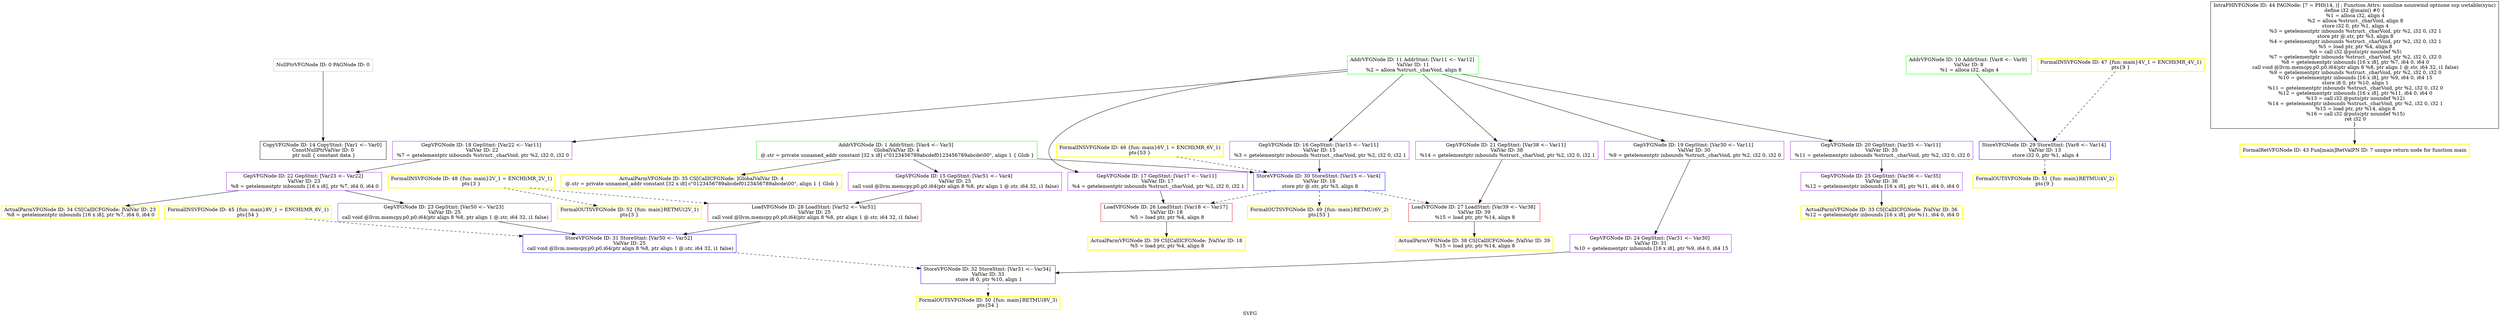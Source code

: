 digraph "SVFG" {
	label="SVFG";

	Node0x6000039cc120 [shape=record,color=grey,label="{NullPtrVFGNode ID: 0 PAGNode ID: 0\n}"];
	Node0x6000039cc120 -> Node0x6000039cc870[style=solid];
	Node0x6000039cc090 [shape=record,color=green,label="{AddrVFGNode ID: 1 AddrStmt: [Var4 \<-- Var3]  \nGlobalValVar ID: 4\n @.str = private unnamed_addr constant [32 x i8] c\"0123456789abcdef0123456789abcde\\00\", align 1 \{ Glob  \}}"];
	Node0x6000039cc090 -> Node0x6000039cc900[style=solid];
	Node0x6000039cc090 -> Node0x6000039cd170[style=solid];
	Node0x6000039cc090 -> Node0x6000039cd440[style=solid];
	Node0x6000039cc5a0 [shape=record,color=green,label="{AddrVFGNode ID: 10 AddrStmt: [Var8 \<-- Var9]  \nValVar ID: 8\n   %1 = alloca i32, align 4 }"];
	Node0x6000039cc5a0 -> Node0x6000039cd0e0[style=solid];
	Node0x6000039cc6c0 [shape=record,color=green,label="{AddrVFGNode ID: 11 AddrStmt: [Var11 \<-- Var12]  \nValVar ID: 11\n   %2 = alloca %struct._charVoid, align 8 }"];
	Node0x6000039cc6c0 -> Node0x6000039cc990[style=solid];
	Node0x6000039cc6c0 -> Node0x6000039cca20[style=solid];
	Node0x6000039cc6c0 -> Node0x6000039ccab0[style=solid];
	Node0x6000039cc6c0 -> Node0x6000039ccb40[style=solid];
	Node0x6000039cc6c0 -> Node0x6000039ccbd0[style=solid];
	Node0x6000039cc6c0 -> Node0x6000039ccc60[style=solid];
	Node0x6000039cc870 [shape=record,color=black,label="{CopyVFGNode ID: 14 CopyStmt: [Var1 \<-- Var0]  \nConstNullPtrValVar ID: 0\n ptr null \{ constant data \}}"];
	Node0x6000039cc900 [shape=record,color=purple,label="{GepVFGNode ID: 15 GepStmt: [Var51 \<-- Var4]  \nValVar ID: 25\n   call void @llvm.memcpy.p0.p0.i64(ptr align 8 %8, ptr align 1 @.str, i64 32, i1 false) }"];
	Node0x6000039cc900 -> Node0x6000039cd050[style=solid];
	Node0x6000039cc990 [shape=record,color=purple,label="{GepVFGNode ID: 16 GepStmt: [Var15 \<-- Var11]  \nValVar ID: 15\n   %3 = getelementptr inbounds %struct._charVoid, ptr %2, i32 0, i32 1 }"];
	Node0x6000039cc990 -> Node0x6000039cd170[style=solid];
	Node0x6000039cca20 [shape=record,color=purple,label="{GepVFGNode ID: 17 GepStmt: [Var17 \<-- Var11]  \nValVar ID: 17\n   %4 = getelementptr inbounds %struct._charVoid, ptr %2, i32 0, i32 1 }"];
	Node0x6000039cca20 -> Node0x6000039ccf30[style=solid];
	Node0x6000039ccab0 [shape=record,color=purple,label="{GepVFGNode ID: 18 GepStmt: [Var22 \<-- Var11]  \nValVar ID: 22\n   %7 = getelementptr inbounds %struct._charVoid, ptr %2, i32 0, i32 0 }"];
	Node0x6000039ccab0 -> Node0x6000039cccf0[style=solid];
	Node0x6000039ccb40 [shape=record,color=purple,label="{GepVFGNode ID: 19 GepStmt: [Var30 \<-- Var11]  \nValVar ID: 30\n   %9 = getelementptr inbounds %struct._charVoid, ptr %2, i32 0, i32 0 }"];
	Node0x6000039ccb40 -> Node0x6000039cce10[style=solid];
	Node0x6000039ccbd0 [shape=record,color=purple,label="{GepVFGNode ID: 20 GepStmt: [Var35 \<-- Var11]  \nValVar ID: 35\n   %11 = getelementptr inbounds %struct._charVoid, ptr %2, i32 0, i32 0 }"];
	Node0x6000039ccbd0 -> Node0x6000039ccea0[style=solid];
	Node0x6000039ccc60 [shape=record,color=purple,label="{GepVFGNode ID: 21 GepStmt: [Var38 \<-- Var11]  \nValVar ID: 38\n   %14 = getelementptr inbounds %struct._charVoid, ptr %2, i32 0, i32 1 }"];
	Node0x6000039ccc60 -> Node0x6000039ccfc0[style=solid];
	Node0x6000039cccf0 [shape=record,color=purple,label="{GepVFGNode ID: 22 GepStmt: [Var23 \<-- Var22]  \nValVar ID: 23\n   %8 = getelementptr inbounds [16 x i8], ptr %7, i64 0, i64 0 }"];
	Node0x6000039cccf0 -> Node0x6000039ccd80[style=solid];
	Node0x6000039cccf0 -> Node0x6000039cd3b0[style=solid];
	Node0x6000039ccd80 [shape=record,color=purple,label="{GepVFGNode ID: 23 GepStmt: [Var50 \<-- Var23]  \nValVar ID: 25\n   call void @llvm.memcpy.p0.p0.i64(ptr align 8 %8, ptr align 1 @.str, i64 32, i1 false) }"];
	Node0x6000039ccd80 -> Node0x6000039cd200[style=solid];
	Node0x6000039cce10 [shape=record,color=purple,label="{GepVFGNode ID: 24 GepStmt: [Var31 \<-- Var30]  \nValVar ID: 31\n   %10 = getelementptr inbounds [16 x i8], ptr %9, i64 0, i64 15 }"];
	Node0x6000039cce10 -> Node0x6000039cd290[style=solid];
	Node0x6000039ccea0 [shape=record,color=purple,label="{GepVFGNode ID: 25 GepStmt: [Var36 \<-- Var35]  \nValVar ID: 36\n   %12 = getelementptr inbounds [16 x i8], ptr %11, i64 0, i64 0 }"];
	Node0x6000039ccea0 -> Node0x6000039cd320[style=solid];
	Node0x6000039ccf30 [shape=record,color=red,label="{LoadVFGNode ID: 26 LoadStmt: [Var18 \<-- Var17]  \nValVar ID: 18\n   %5 = load ptr, ptr %4, align 8 }"];
	Node0x6000039ccf30 -> Node0x6000039cd680[style=solid];
	Node0x6000039ccfc0 [shape=record,color=red,label="{LoadVFGNode ID: 27 LoadStmt: [Var39 \<-- Var38]  \nValVar ID: 39\n   %15 = load ptr, ptr %14, align 8 }"];
	Node0x6000039ccfc0 -> Node0x6000039cd5f0[style=solid];
	Node0x6000039cd050 [shape=record,color=red,label="{LoadVFGNode ID: 28 LoadStmt: [Var52 \<-- Var51]  \nValVar ID: 25\n   call void @llvm.memcpy.p0.p0.i64(ptr align 8 %8, ptr align 1 @.str, i64 32, i1 false) }"];
	Node0x6000039cd050 -> Node0x6000039cd200[style=solid];
	Node0x6000039cd0e0 [shape=record,color=blue,label="{StoreVFGNode ID: 29 StoreStmt: [Var8 \<-- Var14]  \nValVar ID: 13\n   store i32 0, ptr %1, align 4 }"];
	Node0x6000039cd0e0 -> Node0x600003ccc420[style=dashed];
	Node0x6000039cd170 [shape=record,color=blue,label="{StoreVFGNode ID: 30 StoreStmt: [Var15 \<-- Var4]  \nValVar ID: 16\n   store ptr @.str, ptr %3, align 8 }"];
	Node0x6000039cd170 -> Node0x6000039ccf30[style=dashed];
	Node0x6000039cd170 -> Node0x6000039ccfc0[style=dashed];
	Node0x6000039cd170 -> Node0x600003ccc2c0[style=dashed];
	Node0x6000039cd200 [shape=record,color=blue,label="{StoreVFGNode ID: 31 StoreStmt: [Var50 \<-- Var52]  \nValVar ID: 25\n   call void @llvm.memcpy.p0.p0.i64(ptr align 8 %8, ptr align 1 @.str, i64 32, i1 false) }"];
	Node0x6000039cd200 -> Node0x6000039cd290[style=dashed];
	Node0x6000039cd290 [shape=record,color=blue,label="{StoreVFGNode ID: 32 StoreStmt: [Var31 \<-- Var34]  \nValVar ID: 33\n   store i8 0, ptr %10, align 1 }"];
	Node0x6000039cd290 -> Node0x600003ccc370[style=dashed];
	Node0x6000039cd320 [shape=record,color=yellow,penwidth=2,label="{ActualParmVFGNode ID: 33 CS[CallICFGNode: ]ValVar ID: 36\n   %12 = getelementptr inbounds [16 x i8], ptr %11, i64 0, i64 0 }"];
	Node0x6000039cd3b0 [shape=record,color=yellow,penwidth=2,label="{ActualParmVFGNode ID: 34 CS[CallICFGNode: ]ValVar ID: 23\n   %8 = getelementptr inbounds [16 x i8], ptr %7, i64 0, i64 0 }"];
	Node0x6000039cd440 [shape=record,color=yellow,penwidth=2,label="{ActualParmVFGNode ID: 35 CS[CallICFGNode: ]GlobalValVar ID: 4\n @.str = private unnamed_addr constant [32 x i8] c\"0123456789abcdef0123456789abcde\\00\", align 1 \{ Glob  \}}"];
	Node0x6000039cd5f0 [shape=record,color=yellow,penwidth=2,label="{ActualParmVFGNode ID: 38 CS[CallICFGNode: ]ValVar ID: 39\n   %15 = load ptr, ptr %14, align 8 }"];
	Node0x6000039cd680 [shape=record,color=yellow,penwidth=2,label="{ActualParmVFGNode ID: 39 CS[CallICFGNode: ]ValVar ID: 18\n   %5 = load ptr, ptr %4, align 8 }"];
	Node0x600003ecc600 [shape=record,color=yellow,penwidth=2,label="{FormalRetVFGNode ID: 43 Fun[main]RetValPN ID: 7 unique return node for function main}"];
	Node0x6000032cc380 [shape=record,color=black,label="{IntraPHIVFGNode ID: 44 PAGNode: [7 = PHI(14, )]    ; Function Attrs: noinline nounwind optnone ssp uwtable(sync)\ndefine i32 @main() #0 \{\n  %1 = alloca i32, align 4\n  %2 = alloca %struct._charVoid, align 8\n  store i32 0, ptr %1, align 4\n  %3 = getelementptr inbounds %struct._charVoid, ptr %2, i32 0, i32 1\n  store ptr @.str, ptr %3, align 8\n  %4 = getelementptr inbounds %struct._charVoid, ptr %2, i32 0, i32 1\n  %5 = load ptr, ptr %4, align 8\n  %6 = call i32 @puts(ptr noundef %5)\n  %7 = getelementptr inbounds %struct._charVoid, ptr %2, i32 0, i32 0\n  %8 = getelementptr inbounds [16 x i8], ptr %7, i64 0, i64 0\n  call void @llvm.memcpy.p0.p0.i64(ptr align 8 %8, ptr align 1 @.str, i64 32, i1 false)\n  %9 = getelementptr inbounds %struct._charVoid, ptr %2, i32 0, i32 0\n  %10 = getelementptr inbounds [16 x i8], ptr %9, i64 0, i64 15\n  store i8 0, ptr %10, align 1\n  %11 = getelementptr inbounds %struct._charVoid, ptr %2, i32 0, i32 0\n  %12 = getelementptr inbounds [16 x i8], ptr %11, i64 0, i64 0\n  %13 = call i32 @puts(ptr noundef %12)\n  %14 = getelementptr inbounds %struct._charVoid, ptr %2, i32 0, i32 1\n  %15 = load ptr, ptr %14, align 8\n  %16 = call i32 @puts(ptr noundef %15)\n  ret i32 0\n\}\n }"];
	Node0x6000032cc380 -> Node0x600003ecc600[style=solid];
	Node0x600003ccc000 [shape=record,color=yellow,penwidth=2,label="{FormalINSVFGNode ID: 45 \{fun: main\}8V_1 = ENCHI(MR_8V_1)\npts\{54 \}\n}"];
	Node0x600003ccc000 -> Node0x6000039cd200[style=dashed];
	Node0x600003ccc0b0 [shape=record,color=yellow,penwidth=2,label="{FormalINSVFGNode ID: 46 \{fun: main\}6V_1 = ENCHI(MR_6V_1)\npts\{53 \}\n}"];
	Node0x600003ccc0b0 -> Node0x6000039cd170[style=dashed];
	Node0x600003ccc160 [shape=record,color=yellow,penwidth=2,label="{FormalINSVFGNode ID: 47 \{fun: main\}4V_1 = ENCHI(MR_4V_1)\npts\{9 \}\n}"];
	Node0x600003ccc160 -> Node0x6000039cd0e0[style=dashed];
	Node0x600003ccc210 [shape=record,color=yellow,penwidth=2,label="{FormalINSVFGNode ID: 48 \{fun: main\}2V_1 = ENCHI(MR_2V_1)\npts\{3 \}\n}"];
	Node0x600003ccc210 -> Node0x6000039cd050[style=dashed];
	Node0x600003ccc210 -> Node0x600003ccc4d0[style=dashed];
	Node0x600003ccc2c0 [shape=record,color=yellow,penwidth=2,label="{FormalOUTSVFGNode ID: 49 \{fun: main\}RETMU(6V_2)\npts\{53 \}\n}"];
	Node0x600003ccc370 [shape=record,color=yellow,penwidth=2,label="{FormalOUTSVFGNode ID: 50 \{fun: main\}RETMU(8V_3)\npts\{54 \}\n}"];
	Node0x600003ccc420 [shape=record,color=yellow,penwidth=2,label="{FormalOUTSVFGNode ID: 51 \{fun: main\}RETMU(4V_2)\npts\{9 \}\n}"];
	Node0x600003ccc4d0 [shape=record,color=yellow,penwidth=2,label="{FormalOUTSVFGNode ID: 52 \{fun: main\}RETMU(2V_1)\npts\{3 \}\n}"];
}
